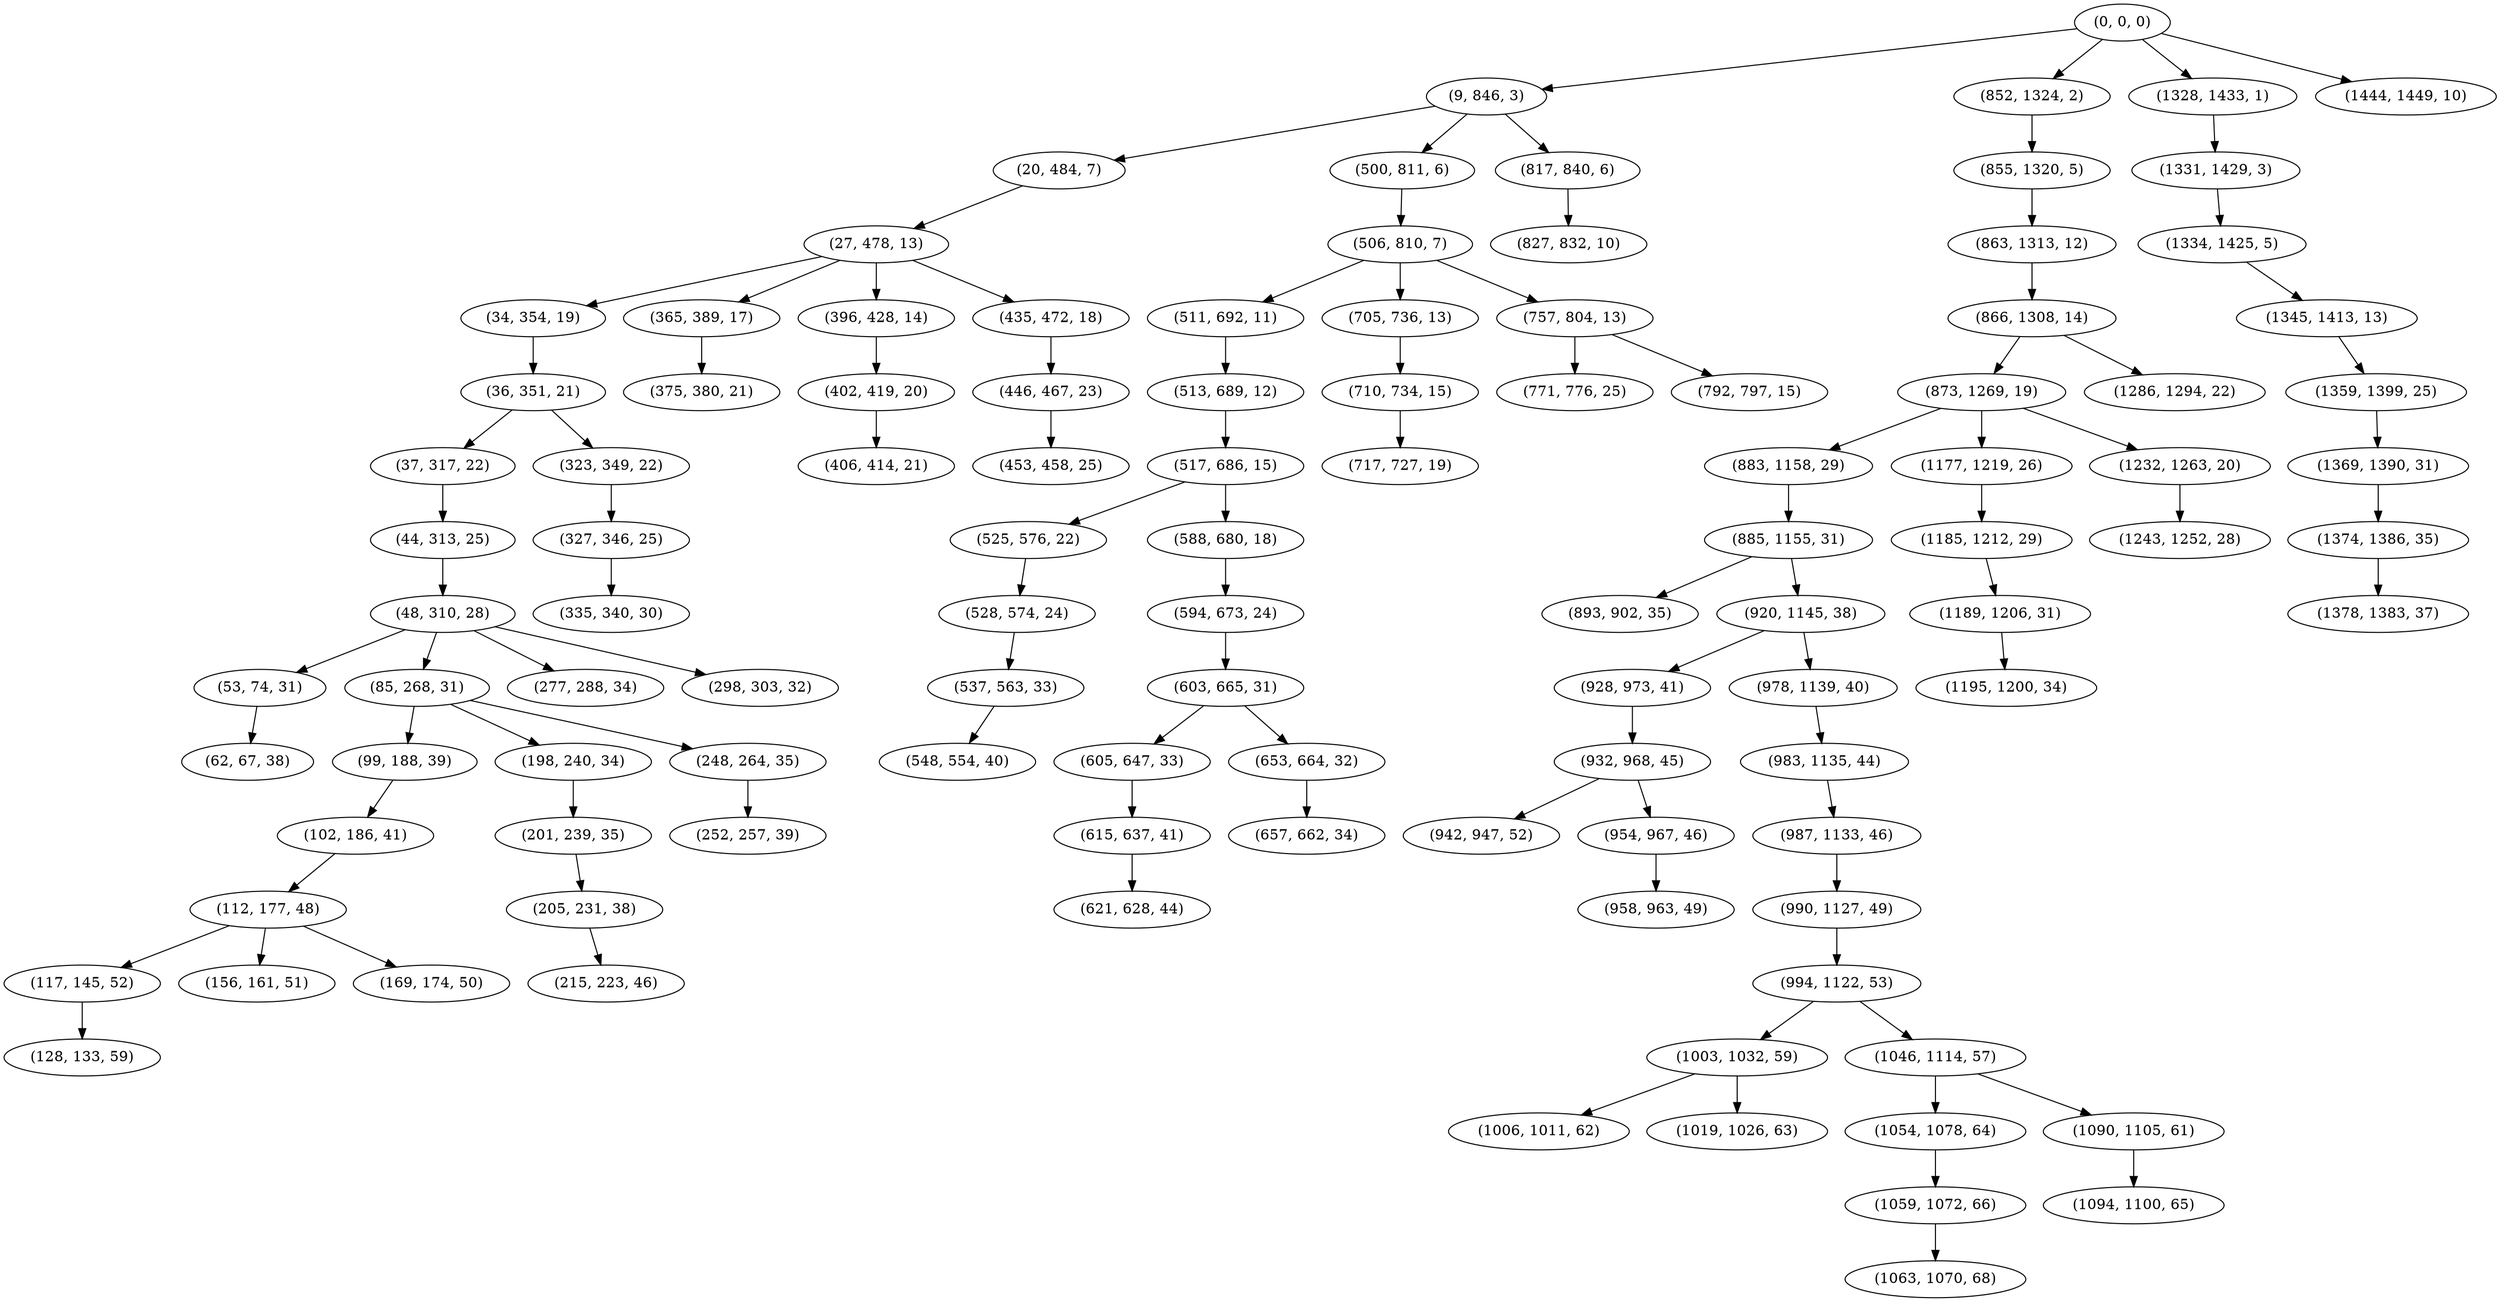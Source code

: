 digraph tree {
    "(0, 0, 0)";
    "(9, 846, 3)";
    "(20, 484, 7)";
    "(27, 478, 13)";
    "(34, 354, 19)";
    "(36, 351, 21)";
    "(37, 317, 22)";
    "(44, 313, 25)";
    "(48, 310, 28)";
    "(53, 74, 31)";
    "(62, 67, 38)";
    "(85, 268, 31)";
    "(99, 188, 39)";
    "(102, 186, 41)";
    "(112, 177, 48)";
    "(117, 145, 52)";
    "(128, 133, 59)";
    "(156, 161, 51)";
    "(169, 174, 50)";
    "(198, 240, 34)";
    "(201, 239, 35)";
    "(205, 231, 38)";
    "(215, 223, 46)";
    "(248, 264, 35)";
    "(252, 257, 39)";
    "(277, 288, 34)";
    "(298, 303, 32)";
    "(323, 349, 22)";
    "(327, 346, 25)";
    "(335, 340, 30)";
    "(365, 389, 17)";
    "(375, 380, 21)";
    "(396, 428, 14)";
    "(402, 419, 20)";
    "(406, 414, 21)";
    "(435, 472, 18)";
    "(446, 467, 23)";
    "(453, 458, 25)";
    "(500, 811, 6)";
    "(506, 810, 7)";
    "(511, 692, 11)";
    "(513, 689, 12)";
    "(517, 686, 15)";
    "(525, 576, 22)";
    "(528, 574, 24)";
    "(537, 563, 33)";
    "(548, 554, 40)";
    "(588, 680, 18)";
    "(594, 673, 24)";
    "(603, 665, 31)";
    "(605, 647, 33)";
    "(615, 637, 41)";
    "(621, 628, 44)";
    "(653, 664, 32)";
    "(657, 662, 34)";
    "(705, 736, 13)";
    "(710, 734, 15)";
    "(717, 727, 19)";
    "(757, 804, 13)";
    "(771, 776, 25)";
    "(792, 797, 15)";
    "(817, 840, 6)";
    "(827, 832, 10)";
    "(852, 1324, 2)";
    "(855, 1320, 5)";
    "(863, 1313, 12)";
    "(866, 1308, 14)";
    "(873, 1269, 19)";
    "(883, 1158, 29)";
    "(885, 1155, 31)";
    "(893, 902, 35)";
    "(920, 1145, 38)";
    "(928, 973, 41)";
    "(932, 968, 45)";
    "(942, 947, 52)";
    "(954, 967, 46)";
    "(958, 963, 49)";
    "(978, 1139, 40)";
    "(983, 1135, 44)";
    "(987, 1133, 46)";
    "(990, 1127, 49)";
    "(994, 1122, 53)";
    "(1003, 1032, 59)";
    "(1006, 1011, 62)";
    "(1019, 1026, 63)";
    "(1046, 1114, 57)";
    "(1054, 1078, 64)";
    "(1059, 1072, 66)";
    "(1063, 1070, 68)";
    "(1090, 1105, 61)";
    "(1094, 1100, 65)";
    "(1177, 1219, 26)";
    "(1185, 1212, 29)";
    "(1189, 1206, 31)";
    "(1195, 1200, 34)";
    "(1232, 1263, 20)";
    "(1243, 1252, 28)";
    "(1286, 1294, 22)";
    "(1328, 1433, 1)";
    "(1331, 1429, 3)";
    "(1334, 1425, 5)";
    "(1345, 1413, 13)";
    "(1359, 1399, 25)";
    "(1369, 1390, 31)";
    "(1374, 1386, 35)";
    "(1378, 1383, 37)";
    "(1444, 1449, 10)";
    "(0, 0, 0)" -> "(9, 846, 3)";
    "(0, 0, 0)" -> "(852, 1324, 2)";
    "(0, 0, 0)" -> "(1328, 1433, 1)";
    "(0, 0, 0)" -> "(1444, 1449, 10)";
    "(9, 846, 3)" -> "(20, 484, 7)";
    "(9, 846, 3)" -> "(500, 811, 6)";
    "(9, 846, 3)" -> "(817, 840, 6)";
    "(20, 484, 7)" -> "(27, 478, 13)";
    "(27, 478, 13)" -> "(34, 354, 19)";
    "(27, 478, 13)" -> "(365, 389, 17)";
    "(27, 478, 13)" -> "(396, 428, 14)";
    "(27, 478, 13)" -> "(435, 472, 18)";
    "(34, 354, 19)" -> "(36, 351, 21)";
    "(36, 351, 21)" -> "(37, 317, 22)";
    "(36, 351, 21)" -> "(323, 349, 22)";
    "(37, 317, 22)" -> "(44, 313, 25)";
    "(44, 313, 25)" -> "(48, 310, 28)";
    "(48, 310, 28)" -> "(53, 74, 31)";
    "(48, 310, 28)" -> "(85, 268, 31)";
    "(48, 310, 28)" -> "(277, 288, 34)";
    "(48, 310, 28)" -> "(298, 303, 32)";
    "(53, 74, 31)" -> "(62, 67, 38)";
    "(85, 268, 31)" -> "(99, 188, 39)";
    "(85, 268, 31)" -> "(198, 240, 34)";
    "(85, 268, 31)" -> "(248, 264, 35)";
    "(99, 188, 39)" -> "(102, 186, 41)";
    "(102, 186, 41)" -> "(112, 177, 48)";
    "(112, 177, 48)" -> "(117, 145, 52)";
    "(112, 177, 48)" -> "(156, 161, 51)";
    "(112, 177, 48)" -> "(169, 174, 50)";
    "(117, 145, 52)" -> "(128, 133, 59)";
    "(198, 240, 34)" -> "(201, 239, 35)";
    "(201, 239, 35)" -> "(205, 231, 38)";
    "(205, 231, 38)" -> "(215, 223, 46)";
    "(248, 264, 35)" -> "(252, 257, 39)";
    "(323, 349, 22)" -> "(327, 346, 25)";
    "(327, 346, 25)" -> "(335, 340, 30)";
    "(365, 389, 17)" -> "(375, 380, 21)";
    "(396, 428, 14)" -> "(402, 419, 20)";
    "(402, 419, 20)" -> "(406, 414, 21)";
    "(435, 472, 18)" -> "(446, 467, 23)";
    "(446, 467, 23)" -> "(453, 458, 25)";
    "(500, 811, 6)" -> "(506, 810, 7)";
    "(506, 810, 7)" -> "(511, 692, 11)";
    "(506, 810, 7)" -> "(705, 736, 13)";
    "(506, 810, 7)" -> "(757, 804, 13)";
    "(511, 692, 11)" -> "(513, 689, 12)";
    "(513, 689, 12)" -> "(517, 686, 15)";
    "(517, 686, 15)" -> "(525, 576, 22)";
    "(517, 686, 15)" -> "(588, 680, 18)";
    "(525, 576, 22)" -> "(528, 574, 24)";
    "(528, 574, 24)" -> "(537, 563, 33)";
    "(537, 563, 33)" -> "(548, 554, 40)";
    "(588, 680, 18)" -> "(594, 673, 24)";
    "(594, 673, 24)" -> "(603, 665, 31)";
    "(603, 665, 31)" -> "(605, 647, 33)";
    "(603, 665, 31)" -> "(653, 664, 32)";
    "(605, 647, 33)" -> "(615, 637, 41)";
    "(615, 637, 41)" -> "(621, 628, 44)";
    "(653, 664, 32)" -> "(657, 662, 34)";
    "(705, 736, 13)" -> "(710, 734, 15)";
    "(710, 734, 15)" -> "(717, 727, 19)";
    "(757, 804, 13)" -> "(771, 776, 25)";
    "(757, 804, 13)" -> "(792, 797, 15)";
    "(817, 840, 6)" -> "(827, 832, 10)";
    "(852, 1324, 2)" -> "(855, 1320, 5)";
    "(855, 1320, 5)" -> "(863, 1313, 12)";
    "(863, 1313, 12)" -> "(866, 1308, 14)";
    "(866, 1308, 14)" -> "(873, 1269, 19)";
    "(866, 1308, 14)" -> "(1286, 1294, 22)";
    "(873, 1269, 19)" -> "(883, 1158, 29)";
    "(873, 1269, 19)" -> "(1177, 1219, 26)";
    "(873, 1269, 19)" -> "(1232, 1263, 20)";
    "(883, 1158, 29)" -> "(885, 1155, 31)";
    "(885, 1155, 31)" -> "(893, 902, 35)";
    "(885, 1155, 31)" -> "(920, 1145, 38)";
    "(920, 1145, 38)" -> "(928, 973, 41)";
    "(920, 1145, 38)" -> "(978, 1139, 40)";
    "(928, 973, 41)" -> "(932, 968, 45)";
    "(932, 968, 45)" -> "(942, 947, 52)";
    "(932, 968, 45)" -> "(954, 967, 46)";
    "(954, 967, 46)" -> "(958, 963, 49)";
    "(978, 1139, 40)" -> "(983, 1135, 44)";
    "(983, 1135, 44)" -> "(987, 1133, 46)";
    "(987, 1133, 46)" -> "(990, 1127, 49)";
    "(990, 1127, 49)" -> "(994, 1122, 53)";
    "(994, 1122, 53)" -> "(1003, 1032, 59)";
    "(994, 1122, 53)" -> "(1046, 1114, 57)";
    "(1003, 1032, 59)" -> "(1006, 1011, 62)";
    "(1003, 1032, 59)" -> "(1019, 1026, 63)";
    "(1046, 1114, 57)" -> "(1054, 1078, 64)";
    "(1046, 1114, 57)" -> "(1090, 1105, 61)";
    "(1054, 1078, 64)" -> "(1059, 1072, 66)";
    "(1059, 1072, 66)" -> "(1063, 1070, 68)";
    "(1090, 1105, 61)" -> "(1094, 1100, 65)";
    "(1177, 1219, 26)" -> "(1185, 1212, 29)";
    "(1185, 1212, 29)" -> "(1189, 1206, 31)";
    "(1189, 1206, 31)" -> "(1195, 1200, 34)";
    "(1232, 1263, 20)" -> "(1243, 1252, 28)";
    "(1328, 1433, 1)" -> "(1331, 1429, 3)";
    "(1331, 1429, 3)" -> "(1334, 1425, 5)";
    "(1334, 1425, 5)" -> "(1345, 1413, 13)";
    "(1345, 1413, 13)" -> "(1359, 1399, 25)";
    "(1359, 1399, 25)" -> "(1369, 1390, 31)";
    "(1369, 1390, 31)" -> "(1374, 1386, 35)";
    "(1374, 1386, 35)" -> "(1378, 1383, 37)";
}
